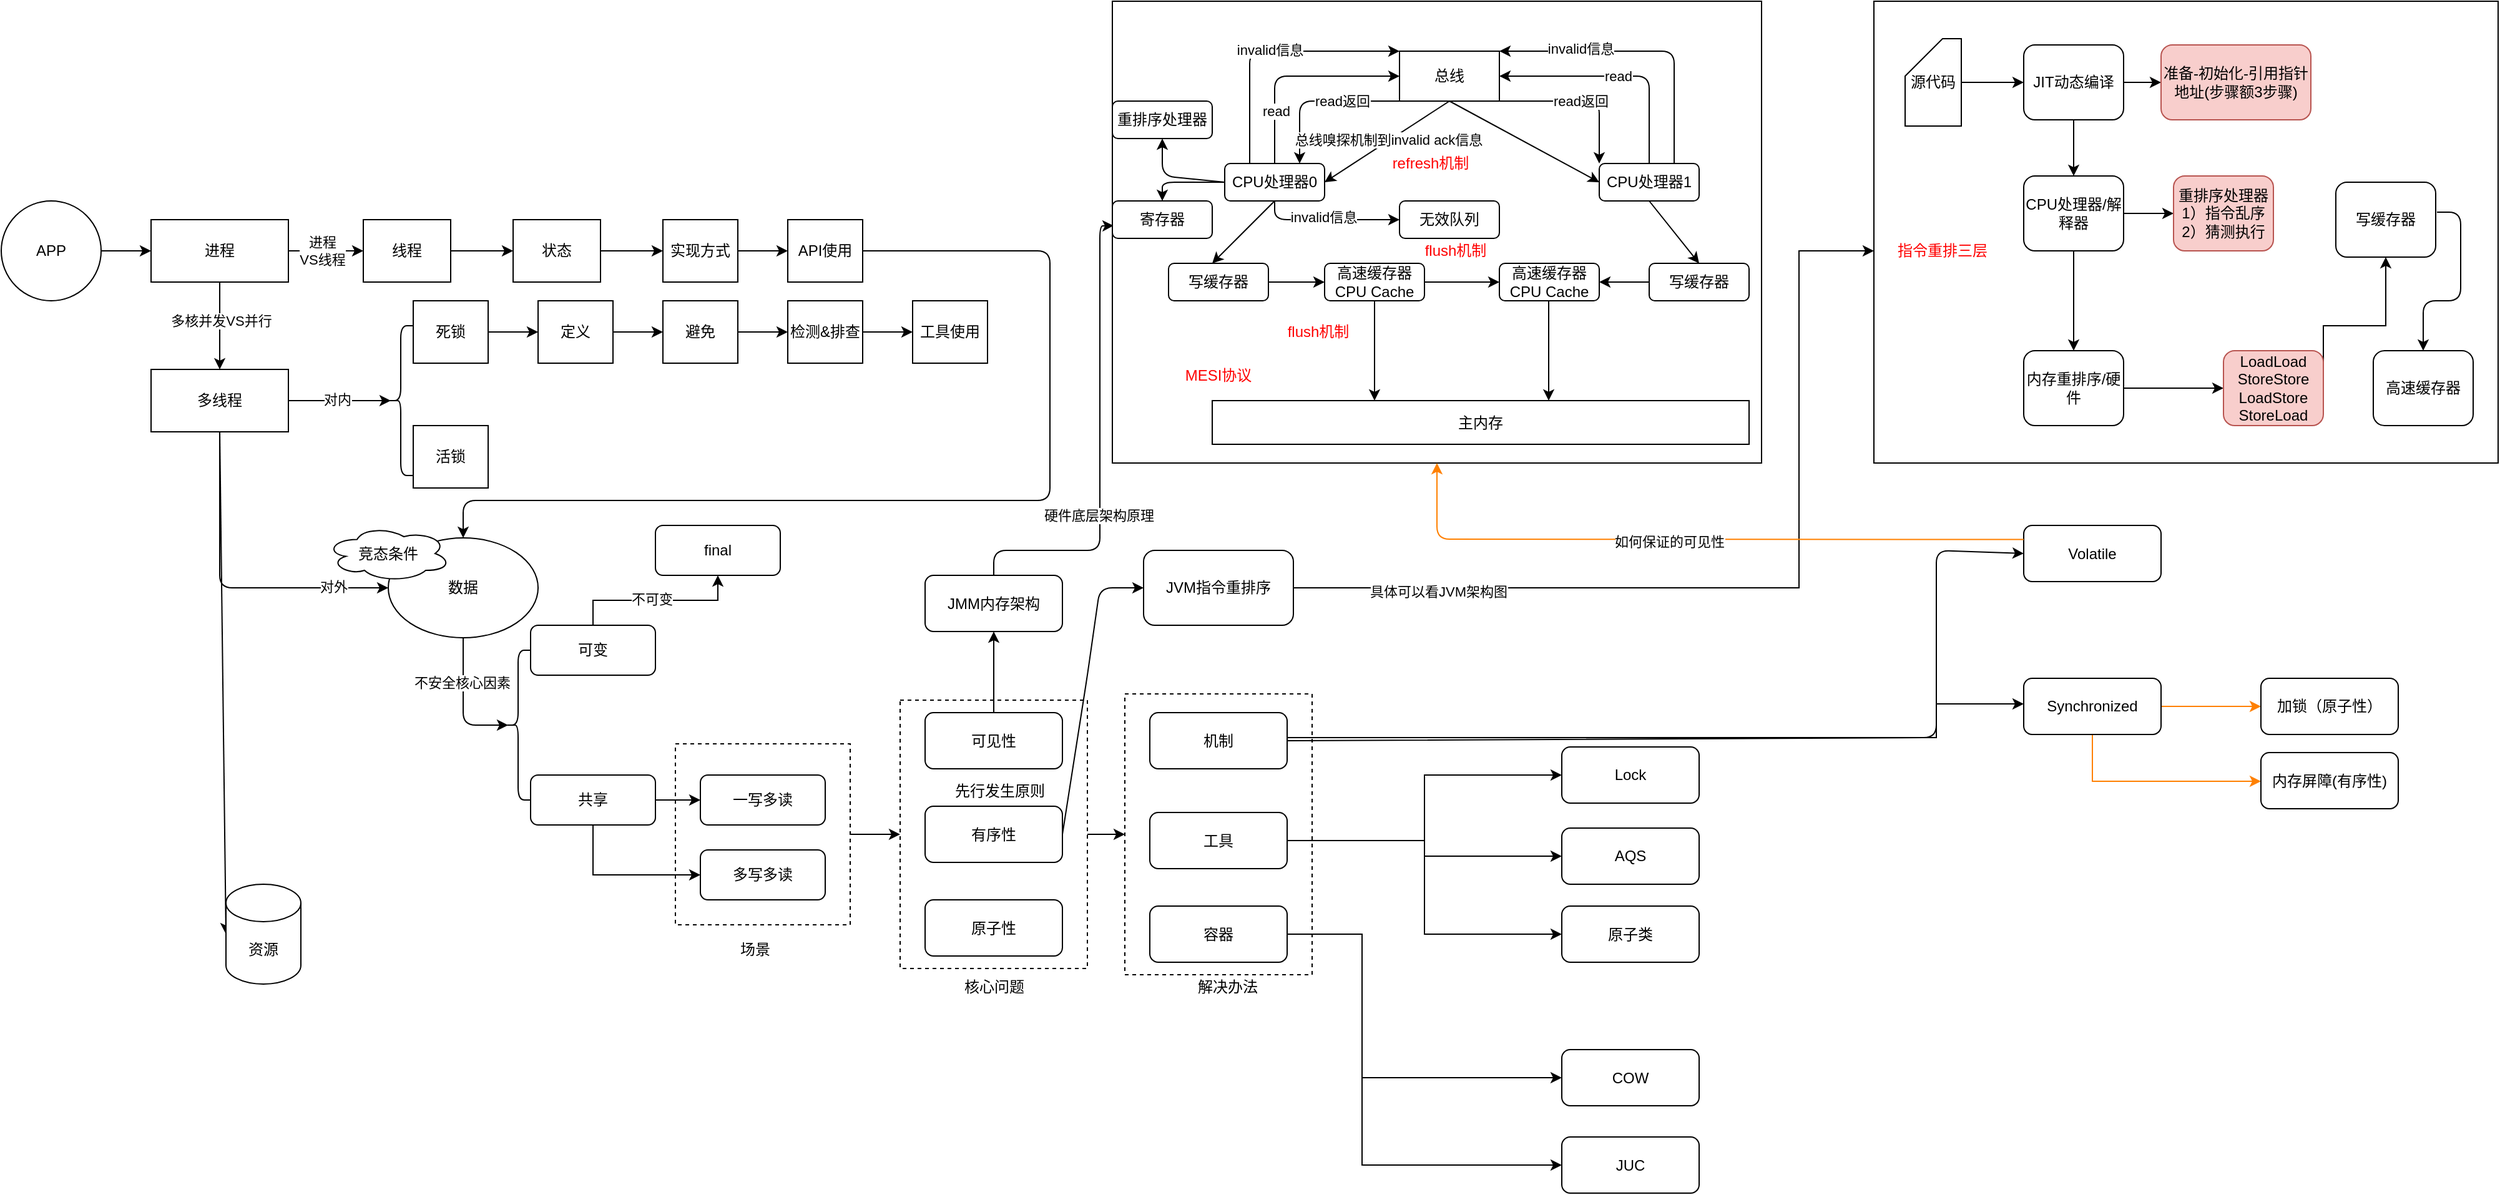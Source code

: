 <mxfile version="14.8.6" type="github">
  <diagram id="KB1vcJfw8zj7qNLRG0oM" name="Page-1">
    <mxGraphModel dx="946" dy="1719" grid="1" gridSize="10" guides="1" tooltips="1" connect="1" arrows="1" fold="1" page="1" pageScale="1" pageWidth="827" pageHeight="1169" math="0" shadow="0">
      <root>
        <mxCell id="0" />
        <mxCell id="1" parent="0" />
        <mxCell id="Qtu0secbyMmHB0UshVdj-67" value="" style="rounded=0;whiteSpace=wrap;html=1;dashed=1;" vertex="1" parent="1">
          <mxGeometry x="910" y="515" width="150" height="225" as="geometry" />
        </mxCell>
        <mxCell id="Qtu0secbyMmHB0UshVdj-61" value="" style="rounded=0;whiteSpace=wrap;html=1;dashed=1;" vertex="1" parent="1">
          <mxGeometry x="730" y="520" width="150" height="215" as="geometry" />
        </mxCell>
        <mxCell id="Qtu0secbyMmHB0UshVdj-51" value="" style="rounded=0;whiteSpace=wrap;html=1;dashed=1;" vertex="1" parent="1">
          <mxGeometry x="550" y="555" width="140" height="145" as="geometry" />
        </mxCell>
        <mxCell id="Qtu0secbyMmHB0UshVdj-1" value="APP" style="ellipse;whiteSpace=wrap;html=1;aspect=fixed;" vertex="1" parent="1">
          <mxGeometry x="10" y="120" width="80" height="80" as="geometry" />
        </mxCell>
        <mxCell id="Qtu0secbyMmHB0UshVdj-5" value="" style="edgeStyle=orthogonalEdgeStyle;rounded=0;orthogonalLoop=1;jettySize=auto;html=1;" edge="1" parent="1" source="Qtu0secbyMmHB0UshVdj-2" target="Qtu0secbyMmHB0UshVdj-4">
          <mxGeometry relative="1" as="geometry" />
        </mxCell>
        <mxCell id="Qtu0secbyMmHB0UshVdj-15" value="进程&lt;br&gt;VS线程" style="edgeLabel;html=1;align=center;verticalAlign=middle;resizable=0;points=[];" vertex="1" connectable="0" parent="Qtu0secbyMmHB0UshVdj-5">
          <mxGeometry x="-0.1" relative="1" as="geometry">
            <mxPoint as="offset" />
          </mxGeometry>
        </mxCell>
        <mxCell id="Qtu0secbyMmHB0UshVdj-13" value="" style="edgeStyle=orthogonalEdgeStyle;rounded=0;orthogonalLoop=1;jettySize=auto;html=1;" edge="1" parent="1" source="Qtu0secbyMmHB0UshVdj-2" target="Qtu0secbyMmHB0UshVdj-12">
          <mxGeometry relative="1" as="geometry" />
        </mxCell>
        <mxCell id="Qtu0secbyMmHB0UshVdj-14" value="多核并发VS并行" style="edgeLabel;html=1;align=center;verticalAlign=middle;resizable=0;points=[];" vertex="1" connectable="0" parent="Qtu0secbyMmHB0UshVdj-13">
          <mxGeometry x="-0.127" y="1" relative="1" as="geometry">
            <mxPoint as="offset" />
          </mxGeometry>
        </mxCell>
        <mxCell id="Qtu0secbyMmHB0UshVdj-2" value="进程" style="rounded=0;whiteSpace=wrap;html=1;" vertex="1" parent="1">
          <mxGeometry x="130" y="135" width="110" height="50" as="geometry" />
        </mxCell>
        <mxCell id="Qtu0secbyMmHB0UshVdj-3" value="" style="endArrow=classic;html=1;exitX=1;exitY=0.5;exitDx=0;exitDy=0;entryX=0;entryY=0.5;entryDx=0;entryDy=0;" edge="1" parent="1" source="Qtu0secbyMmHB0UshVdj-1" target="Qtu0secbyMmHB0UshVdj-2">
          <mxGeometry width="50" height="50" relative="1" as="geometry">
            <mxPoint x="100" y="290" as="sourcePoint" />
            <mxPoint x="150" y="240" as="targetPoint" />
          </mxGeometry>
        </mxCell>
        <mxCell id="Qtu0secbyMmHB0UshVdj-7" value="" style="edgeStyle=orthogonalEdgeStyle;rounded=0;orthogonalLoop=1;jettySize=auto;html=1;" edge="1" parent="1" source="Qtu0secbyMmHB0UshVdj-4" target="Qtu0secbyMmHB0UshVdj-6">
          <mxGeometry relative="1" as="geometry" />
        </mxCell>
        <mxCell id="Qtu0secbyMmHB0UshVdj-4" value="线程" style="rounded=0;whiteSpace=wrap;html=1;" vertex="1" parent="1">
          <mxGeometry x="300" y="135" width="70" height="50" as="geometry" />
        </mxCell>
        <mxCell id="Qtu0secbyMmHB0UshVdj-9" value="" style="edgeStyle=orthogonalEdgeStyle;rounded=0;orthogonalLoop=1;jettySize=auto;html=1;" edge="1" parent="1" source="Qtu0secbyMmHB0UshVdj-6" target="Qtu0secbyMmHB0UshVdj-8">
          <mxGeometry relative="1" as="geometry" />
        </mxCell>
        <mxCell id="Qtu0secbyMmHB0UshVdj-6" value="状态" style="rounded=0;whiteSpace=wrap;html=1;" vertex="1" parent="1">
          <mxGeometry x="420" y="135" width="70" height="50" as="geometry" />
        </mxCell>
        <mxCell id="Qtu0secbyMmHB0UshVdj-11" value="" style="edgeStyle=orthogonalEdgeStyle;rounded=0;orthogonalLoop=1;jettySize=auto;html=1;" edge="1" parent="1" source="Qtu0secbyMmHB0UshVdj-8" target="Qtu0secbyMmHB0UshVdj-10">
          <mxGeometry relative="1" as="geometry" />
        </mxCell>
        <mxCell id="Qtu0secbyMmHB0UshVdj-8" value="实现方式" style="rounded=0;whiteSpace=wrap;html=1;" vertex="1" parent="1">
          <mxGeometry x="540" y="135" width="60" height="50" as="geometry" />
        </mxCell>
        <mxCell id="Qtu0secbyMmHB0UshVdj-10" value="API使用" style="rounded=0;whiteSpace=wrap;html=1;" vertex="1" parent="1">
          <mxGeometry x="640" y="135" width="60" height="50" as="geometry" />
        </mxCell>
        <mxCell id="Qtu0secbyMmHB0UshVdj-17" value="" style="edgeStyle=orthogonalEdgeStyle;rounded=0;orthogonalLoop=1;jettySize=auto;html=1;entryX=0.1;entryY=0.5;entryDx=0;entryDy=0;entryPerimeter=0;exitX=1;exitY=0.5;exitDx=0;exitDy=0;" edge="1" parent="1" source="Qtu0secbyMmHB0UshVdj-12" target="Qtu0secbyMmHB0UshVdj-20">
          <mxGeometry relative="1" as="geometry">
            <mxPoint x="300" y="100" as="sourcePoint" />
            <Array as="points">
              <mxPoint x="240" y="280" />
            </Array>
          </mxGeometry>
        </mxCell>
        <mxCell id="Qtu0secbyMmHB0UshVdj-18" value="对内" style="edgeLabel;html=1;align=center;verticalAlign=middle;resizable=0;points=[];" vertex="1" connectable="0" parent="Qtu0secbyMmHB0UshVdj-17">
          <mxGeometry x="-0.05" y="1" relative="1" as="geometry">
            <mxPoint as="offset" />
          </mxGeometry>
        </mxCell>
        <mxCell id="Qtu0secbyMmHB0UshVdj-12" value="多线程" style="rounded=0;whiteSpace=wrap;html=1;" vertex="1" parent="1">
          <mxGeometry x="130" y="255" width="110" height="50" as="geometry" />
        </mxCell>
        <mxCell id="Qtu0secbyMmHB0UshVdj-20" value="" style="shape=curlyBracket;whiteSpace=wrap;html=1;rounded=1;" vertex="1" parent="1">
          <mxGeometry x="320" y="220" width="20" height="120" as="geometry" />
        </mxCell>
        <mxCell id="Qtu0secbyMmHB0UshVdj-24" value="" style="edgeStyle=orthogonalEdgeStyle;rounded=0;orthogonalLoop=1;jettySize=auto;html=1;" edge="1" parent="1" source="Qtu0secbyMmHB0UshVdj-21" target="Qtu0secbyMmHB0UshVdj-23">
          <mxGeometry relative="1" as="geometry" />
        </mxCell>
        <mxCell id="Qtu0secbyMmHB0UshVdj-21" value="死锁" style="rounded=0;whiteSpace=wrap;html=1;" vertex="1" parent="1">
          <mxGeometry x="340" y="200" width="60" height="50" as="geometry" />
        </mxCell>
        <mxCell id="Qtu0secbyMmHB0UshVdj-22" value="活锁" style="rounded=0;whiteSpace=wrap;html=1;" vertex="1" parent="1">
          <mxGeometry x="340" y="300" width="60" height="50" as="geometry" />
        </mxCell>
        <mxCell id="Qtu0secbyMmHB0UshVdj-26" value="" style="edgeStyle=orthogonalEdgeStyle;rounded=0;orthogonalLoop=1;jettySize=auto;html=1;" edge="1" parent="1" source="Qtu0secbyMmHB0UshVdj-23" target="Qtu0secbyMmHB0UshVdj-25">
          <mxGeometry relative="1" as="geometry" />
        </mxCell>
        <mxCell id="Qtu0secbyMmHB0UshVdj-23" value="定义" style="rounded=0;whiteSpace=wrap;html=1;" vertex="1" parent="1">
          <mxGeometry x="440" y="200" width="60" height="50" as="geometry" />
        </mxCell>
        <mxCell id="Qtu0secbyMmHB0UshVdj-28" value="" style="edgeStyle=orthogonalEdgeStyle;rounded=0;orthogonalLoop=1;jettySize=auto;html=1;" edge="1" parent="1" source="Qtu0secbyMmHB0UshVdj-25" target="Qtu0secbyMmHB0UshVdj-27">
          <mxGeometry relative="1" as="geometry" />
        </mxCell>
        <mxCell id="Qtu0secbyMmHB0UshVdj-25" value="避免" style="rounded=0;whiteSpace=wrap;html=1;" vertex="1" parent="1">
          <mxGeometry x="540" y="200" width="60" height="50" as="geometry" />
        </mxCell>
        <mxCell id="Qtu0secbyMmHB0UshVdj-30" value="" style="edgeStyle=orthogonalEdgeStyle;rounded=0;orthogonalLoop=1;jettySize=auto;html=1;" edge="1" parent="1" source="Qtu0secbyMmHB0UshVdj-27" target="Qtu0secbyMmHB0UshVdj-29">
          <mxGeometry relative="1" as="geometry" />
        </mxCell>
        <mxCell id="Qtu0secbyMmHB0UshVdj-27" value="检测&amp;amp;排查" style="rounded=0;whiteSpace=wrap;html=1;" vertex="1" parent="1">
          <mxGeometry x="640" y="200" width="60" height="50" as="geometry" />
        </mxCell>
        <mxCell id="Qtu0secbyMmHB0UshVdj-29" value="工具使用" style="rounded=0;whiteSpace=wrap;html=1;" vertex="1" parent="1">
          <mxGeometry x="740" y="200" width="60" height="50" as="geometry" />
        </mxCell>
        <mxCell id="Qtu0secbyMmHB0UshVdj-32" value="" style="endArrow=classic;html=1;exitX=0.5;exitY=1;exitDx=0;exitDy=0;entryX=0;entryY=0.5;entryDx=0;entryDy=0;" edge="1" parent="1" source="Qtu0secbyMmHB0UshVdj-12" target="Qtu0secbyMmHB0UshVdj-34">
          <mxGeometry width="50" height="50" relative="1" as="geometry">
            <mxPoint x="180" y="470" as="sourcePoint" />
            <mxPoint x="327" y="535" as="targetPoint" />
            <Array as="points">
              <mxPoint x="185" y="430" />
            </Array>
          </mxGeometry>
        </mxCell>
        <mxCell id="Qtu0secbyMmHB0UshVdj-33" value="对外" style="edgeLabel;html=1;align=center;verticalAlign=middle;resizable=0;points=[];" vertex="1" connectable="0" parent="Qtu0secbyMmHB0UshVdj-32">
          <mxGeometry x="0.661" y="1" relative="1" as="geometry">
            <mxPoint as="offset" />
          </mxGeometry>
        </mxCell>
        <mxCell id="Qtu0secbyMmHB0UshVdj-34" value="数据" style="ellipse;whiteSpace=wrap;html=1;" vertex="1" parent="1">
          <mxGeometry x="320" y="390" width="120" height="80" as="geometry" />
        </mxCell>
        <mxCell id="Qtu0secbyMmHB0UshVdj-35" value="" style="endArrow=classic;html=1;exitX=1;exitY=0.5;exitDx=0;exitDy=0;entryX=0.5;entryY=0;entryDx=0;entryDy=0;" edge="1" parent="1" source="Qtu0secbyMmHB0UshVdj-10" target="Qtu0secbyMmHB0UshVdj-34">
          <mxGeometry width="50" height="50" relative="1" as="geometry">
            <mxPoint x="580" y="400" as="sourcePoint" />
            <mxPoint x="630" y="350" as="targetPoint" />
            <Array as="points">
              <mxPoint x="850" y="160" />
              <mxPoint x="850" y="360" />
              <mxPoint x="380" y="360" />
            </Array>
          </mxGeometry>
        </mxCell>
        <mxCell id="Qtu0secbyMmHB0UshVdj-37" value="竞态条件" style="ellipse;shape=cloud;whiteSpace=wrap;html=1;" vertex="1" parent="1">
          <mxGeometry x="270" y="380" width="100" height="45" as="geometry" />
        </mxCell>
        <mxCell id="Qtu0secbyMmHB0UshVdj-38" value="" style="shape=curlyBracket;whiteSpace=wrap;html=1;rounded=1;" vertex="1" parent="1">
          <mxGeometry x="414" y="480" width="20" height="120" as="geometry" />
        </mxCell>
        <mxCell id="Qtu0secbyMmHB0UshVdj-39" value="" style="endArrow=classic;html=1;entryX=0.1;entryY=0.5;entryDx=0;entryDy=0;entryPerimeter=0;exitX=0.5;exitY=1;exitDx=0;exitDy=0;" edge="1" parent="1" source="Qtu0secbyMmHB0UshVdj-34" target="Qtu0secbyMmHB0UshVdj-38">
          <mxGeometry width="50" height="50" relative="1" as="geometry">
            <mxPoint x="300" y="620" as="sourcePoint" />
            <mxPoint x="350" y="570" as="targetPoint" />
            <Array as="points">
              <mxPoint x="380" y="540" />
            </Array>
          </mxGeometry>
        </mxCell>
        <mxCell id="Qtu0secbyMmHB0UshVdj-42" value="不安全核心因素" style="edgeLabel;html=1;align=center;verticalAlign=middle;resizable=0;points=[];" vertex="1" connectable="0" parent="Qtu0secbyMmHB0UshVdj-39">
          <mxGeometry x="-0.321" y="-1" relative="1" as="geometry">
            <mxPoint as="offset" />
          </mxGeometry>
        </mxCell>
        <mxCell id="Qtu0secbyMmHB0UshVdj-45" value="" style="edgeStyle=orthogonalEdgeStyle;rounded=0;orthogonalLoop=1;jettySize=auto;html=1;exitX=0.5;exitY=0;exitDx=0;exitDy=0;" edge="1" parent="1" source="Qtu0secbyMmHB0UshVdj-40" target="Qtu0secbyMmHB0UshVdj-44">
          <mxGeometry relative="1" as="geometry" />
        </mxCell>
        <mxCell id="Qtu0secbyMmHB0UshVdj-46" value="不可变" style="edgeLabel;html=1;align=center;verticalAlign=middle;resizable=0;points=[];" vertex="1" connectable="0" parent="Qtu0secbyMmHB0UshVdj-45">
          <mxGeometry x="-0.043" y="1" relative="1" as="geometry">
            <mxPoint as="offset" />
          </mxGeometry>
        </mxCell>
        <mxCell id="Qtu0secbyMmHB0UshVdj-40" value="可变" style="rounded=1;whiteSpace=wrap;html=1;" vertex="1" parent="1">
          <mxGeometry x="434" y="460" width="100" height="40" as="geometry" />
        </mxCell>
        <mxCell id="Qtu0secbyMmHB0UshVdj-48" value="" style="edgeStyle=orthogonalEdgeStyle;rounded=0;orthogonalLoop=1;jettySize=auto;html=1;" edge="1" parent="1" source="Qtu0secbyMmHB0UshVdj-41" target="Qtu0secbyMmHB0UshVdj-47">
          <mxGeometry relative="1" as="geometry" />
        </mxCell>
        <mxCell id="Qtu0secbyMmHB0UshVdj-50" value="" style="edgeStyle=orthogonalEdgeStyle;rounded=0;orthogonalLoop=1;jettySize=auto;html=1;entryX=0;entryY=0.5;entryDx=0;entryDy=0;exitX=0.5;exitY=1;exitDx=0;exitDy=0;" edge="1" parent="1" source="Qtu0secbyMmHB0UshVdj-41" target="Qtu0secbyMmHB0UshVdj-49">
          <mxGeometry relative="1" as="geometry" />
        </mxCell>
        <mxCell id="Qtu0secbyMmHB0UshVdj-41" value="共享" style="rounded=1;whiteSpace=wrap;html=1;" vertex="1" parent="1">
          <mxGeometry x="434" y="580" width="100" height="40" as="geometry" />
        </mxCell>
        <mxCell id="Qtu0secbyMmHB0UshVdj-44" value="final" style="rounded=1;whiteSpace=wrap;html=1;" vertex="1" parent="1">
          <mxGeometry x="534" y="380" width="100" height="40" as="geometry" />
        </mxCell>
        <mxCell id="Qtu0secbyMmHB0UshVdj-47" value="一写多读" style="rounded=1;whiteSpace=wrap;html=1;" vertex="1" parent="1">
          <mxGeometry x="570" y="580" width="100" height="40" as="geometry" />
        </mxCell>
        <mxCell id="Qtu0secbyMmHB0UshVdj-49" value="多写多读" style="rounded=1;whiteSpace=wrap;html=1;" vertex="1" parent="1">
          <mxGeometry x="570" y="640" width="100" height="40" as="geometry" />
        </mxCell>
        <mxCell id="Qtu0secbyMmHB0UshVdj-84" value="" style="edgeStyle=orthogonalEdgeStyle;rounded=0;orthogonalLoop=1;jettySize=auto;html=1;" edge="1" parent="1" source="Qtu0secbyMmHB0UshVdj-53" target="Qtu0secbyMmHB0UshVdj-83">
          <mxGeometry relative="1" as="geometry" />
        </mxCell>
        <mxCell id="Qtu0secbyMmHB0UshVdj-53" value="可见性" style="rounded=1;whiteSpace=wrap;html=1;" vertex="1" parent="1">
          <mxGeometry x="750" y="530" width="110" height="45" as="geometry" />
        </mxCell>
        <mxCell id="Qtu0secbyMmHB0UshVdj-54" value="原子性" style="rounded=1;whiteSpace=wrap;html=1;" vertex="1" parent="1">
          <mxGeometry x="750" y="680" width="110" height="45" as="geometry" />
        </mxCell>
        <mxCell id="Qtu0secbyMmHB0UshVdj-55" value="有序性" style="rounded=1;whiteSpace=wrap;html=1;" vertex="1" parent="1">
          <mxGeometry x="750" y="605" width="110" height="45" as="geometry" />
        </mxCell>
        <mxCell id="Qtu0secbyMmHB0UshVdj-75" value="" style="edgeStyle=orthogonalEdgeStyle;rounded=0;orthogonalLoop=1;jettySize=auto;html=1;" edge="1" parent="1" source="Qtu0secbyMmHB0UshVdj-60" target="Qtu0secbyMmHB0UshVdj-74">
          <mxGeometry relative="1" as="geometry">
            <Array as="points">
              <mxPoint x="1560" y="550" />
              <mxPoint x="1560" y="523" />
            </Array>
          </mxGeometry>
        </mxCell>
        <mxCell id="Qtu0secbyMmHB0UshVdj-60" value="机制" style="rounded=1;whiteSpace=wrap;html=1;" vertex="1" parent="1">
          <mxGeometry x="930" y="530" width="110" height="45" as="geometry" />
        </mxCell>
        <mxCell id="Qtu0secbyMmHB0UshVdj-62" value="" style="endArrow=classic;html=1;entryX=0;entryY=0.5;entryDx=0;entryDy=0;exitX=1;exitY=0.5;exitDx=0;exitDy=0;" edge="1" parent="1" source="Qtu0secbyMmHB0UshVdj-51" target="Qtu0secbyMmHB0UshVdj-61">
          <mxGeometry width="50" height="50" relative="1" as="geometry">
            <mxPoint x="620" y="810" as="sourcePoint" />
            <mxPoint x="670" y="760" as="targetPoint" />
          </mxGeometry>
        </mxCell>
        <mxCell id="Qtu0secbyMmHB0UshVdj-63" value="场景" style="text;html=1;strokeColor=none;fillColor=none;align=center;verticalAlign=middle;whiteSpace=wrap;rounded=0;dashed=1;" vertex="1" parent="1">
          <mxGeometry x="594" y="710" width="40" height="20" as="geometry" />
        </mxCell>
        <mxCell id="Qtu0secbyMmHB0UshVdj-64" value="核心问题" style="text;html=1;strokeColor=none;fillColor=none;align=center;verticalAlign=middle;whiteSpace=wrap;rounded=0;dashed=1;" vertex="1" parent="1">
          <mxGeometry x="777.5" y="740" width="55" height="20" as="geometry" />
        </mxCell>
        <mxCell id="Qtu0secbyMmHB0UshVdj-77" value="" style="edgeStyle=orthogonalEdgeStyle;rounded=0;orthogonalLoop=1;jettySize=auto;html=1;exitX=1;exitY=0.5;exitDx=0;exitDy=0;entryX=0;entryY=0.5;entryDx=0;entryDy=0;" edge="1" parent="1" source="Qtu0secbyMmHB0UshVdj-65" target="Qtu0secbyMmHB0UshVdj-78">
          <mxGeometry relative="1" as="geometry" />
        </mxCell>
        <mxCell id="Qtu0secbyMmHB0UshVdj-65" value="工具" style="rounded=1;whiteSpace=wrap;html=1;" vertex="1" parent="1">
          <mxGeometry x="930" y="610" width="110" height="45" as="geometry" />
        </mxCell>
        <mxCell id="Qtu0secbyMmHB0UshVdj-86" value="" style="edgeStyle=orthogonalEdgeStyle;rounded=0;orthogonalLoop=1;jettySize=auto;html=1;entryX=0;entryY=0.5;entryDx=0;entryDy=0;" edge="1" parent="1" source="Qtu0secbyMmHB0UshVdj-66" target="Qtu0secbyMmHB0UshVdj-85">
          <mxGeometry relative="1" as="geometry">
            <Array as="points">
              <mxPoint x="1100" y="708" />
              <mxPoint x="1100" y="823" />
            </Array>
          </mxGeometry>
        </mxCell>
        <mxCell id="Qtu0secbyMmHB0UshVdj-66" value="容器" style="rounded=1;whiteSpace=wrap;html=1;" vertex="1" parent="1">
          <mxGeometry x="930" y="685" width="110" height="45" as="geometry" />
        </mxCell>
        <mxCell id="Qtu0secbyMmHB0UshVdj-68" value="" style="endArrow=classic;html=1;entryX=0;entryY=0.5;entryDx=0;entryDy=0;exitX=1;exitY=0.5;exitDx=0;exitDy=0;" edge="1" parent="1" source="Qtu0secbyMmHB0UshVdj-61" target="Qtu0secbyMmHB0UshVdj-67">
          <mxGeometry width="50" height="50" relative="1" as="geometry">
            <mxPoint x="710" y="810" as="sourcePoint" />
            <mxPoint x="760" y="760" as="targetPoint" />
          </mxGeometry>
        </mxCell>
        <mxCell id="Qtu0secbyMmHB0UshVdj-69" value="解决办法" style="text;html=1;strokeColor=none;fillColor=none;align=center;verticalAlign=middle;whiteSpace=wrap;rounded=0;dashed=1;" vertex="1" parent="1">
          <mxGeometry x="965" y="740" width="55" height="20" as="geometry" />
        </mxCell>
        <mxCell id="Qtu0secbyMmHB0UshVdj-70" value="" style="endArrow=classic;html=1;exitX=0.5;exitY=1;exitDx=0;exitDy=0;entryX=0;entryY=0.5;entryDx=0;entryDy=0;entryPerimeter=0;" edge="1" parent="1" source="Qtu0secbyMmHB0UshVdj-12" target="Qtu0secbyMmHB0UshVdj-71">
          <mxGeometry width="50" height="50" relative="1" as="geometry">
            <mxPoint x="180" y="610" as="sourcePoint" />
            <mxPoint x="230" y="560" as="targetPoint" />
          </mxGeometry>
        </mxCell>
        <mxCell id="Qtu0secbyMmHB0UshVdj-71" value="资源" style="shape=cylinder3;whiteSpace=wrap;html=1;boundedLbl=1;backgroundOutline=1;size=15;" vertex="1" parent="1">
          <mxGeometry x="190" y="667.5" width="60" height="80" as="geometry" />
        </mxCell>
        <mxCell id="Qtu0secbyMmHB0UshVdj-72" value="" style="endArrow=classic;html=1;exitX=1;exitY=0.5;exitDx=0;exitDy=0;entryX=0;entryY=0.5;entryDx=0;entryDy=0;" edge="1" parent="1" source="Qtu0secbyMmHB0UshVdj-60" target="Qtu0secbyMmHB0UshVdj-73">
          <mxGeometry width="50" height="50" relative="1" as="geometry">
            <mxPoint x="980" y="460" as="sourcePoint" />
            <mxPoint x="985" y="440" as="targetPoint" />
            <Array as="points">
              <mxPoint x="1560" y="550" />
              <mxPoint x="1560" y="400" />
            </Array>
          </mxGeometry>
        </mxCell>
        <mxCell id="Qtu0secbyMmHB0UshVdj-73" value="Volatile" style="rounded=1;whiteSpace=wrap;html=1;" vertex="1" parent="1">
          <mxGeometry x="1630" y="380" width="110" height="45" as="geometry" />
        </mxCell>
        <mxCell id="Qtu0secbyMmHB0UshVdj-164" value="" style="edgeStyle=orthogonalEdgeStyle;rounded=0;orthogonalLoop=1;jettySize=auto;html=1;strokeColor=#FF8000;" edge="1" parent="1" source="Qtu0secbyMmHB0UshVdj-74" target="Qtu0secbyMmHB0UshVdj-163">
          <mxGeometry relative="1" as="geometry" />
        </mxCell>
        <mxCell id="Qtu0secbyMmHB0UshVdj-166" value="" style="edgeStyle=orthogonalEdgeStyle;rounded=0;orthogonalLoop=1;jettySize=auto;html=1;strokeColor=#FF8000;" edge="1" parent="1" source="Qtu0secbyMmHB0UshVdj-74" target="Qtu0secbyMmHB0UshVdj-165">
          <mxGeometry relative="1" as="geometry">
            <Array as="points">
              <mxPoint x="1685" y="585" />
            </Array>
          </mxGeometry>
        </mxCell>
        <mxCell id="Qtu0secbyMmHB0UshVdj-74" value="Synchronized" style="rounded=1;whiteSpace=wrap;html=1;" vertex="1" parent="1">
          <mxGeometry x="1630" y="502.5" width="110" height="45" as="geometry" />
        </mxCell>
        <mxCell id="Qtu0secbyMmHB0UshVdj-76" value="Lock" style="rounded=1;whiteSpace=wrap;html=1;" vertex="1" parent="1">
          <mxGeometry x="1260" y="557.5" width="110" height="45" as="geometry" />
        </mxCell>
        <mxCell id="Qtu0secbyMmHB0UshVdj-78" value="AQS" style="rounded=1;whiteSpace=wrap;html=1;" vertex="1" parent="1">
          <mxGeometry x="1260" y="622.5" width="110" height="45" as="geometry" />
        </mxCell>
        <mxCell id="Qtu0secbyMmHB0UshVdj-80" value="" style="edgeStyle=orthogonalEdgeStyle;rounded=0;orthogonalLoop=1;jettySize=auto;html=1;exitX=1;exitY=0.5;exitDx=0;exitDy=0;entryX=0;entryY=0.5;entryDx=0;entryDy=0;" edge="1" parent="1" source="Qtu0secbyMmHB0UshVdj-65" target="Qtu0secbyMmHB0UshVdj-76">
          <mxGeometry relative="1" as="geometry">
            <mxPoint x="1050" y="642.5" as="sourcePoint" />
            <mxPoint x="1110" y="687.5" as="targetPoint" />
          </mxGeometry>
        </mxCell>
        <mxCell id="Qtu0secbyMmHB0UshVdj-81" value="原子类" style="rounded=1;whiteSpace=wrap;html=1;" vertex="1" parent="1">
          <mxGeometry x="1260" y="685" width="110" height="45" as="geometry" />
        </mxCell>
        <mxCell id="Qtu0secbyMmHB0UshVdj-82" value="" style="edgeStyle=orthogonalEdgeStyle;rounded=0;orthogonalLoop=1;jettySize=auto;html=1;exitX=1;exitY=0.5;exitDx=0;exitDy=0;entryX=0;entryY=0.5;entryDx=0;entryDy=0;" edge="1" parent="1" source="Qtu0secbyMmHB0UshVdj-65" target="Qtu0secbyMmHB0UshVdj-81">
          <mxGeometry relative="1" as="geometry">
            <mxPoint x="1050" y="642.5" as="sourcePoint" />
            <mxPoint x="1270" y="655" as="targetPoint" />
          </mxGeometry>
        </mxCell>
        <mxCell id="Qtu0secbyMmHB0UshVdj-83" value="JMM内存架构" style="rounded=1;whiteSpace=wrap;html=1;" vertex="1" parent="1">
          <mxGeometry x="750" y="420" width="110" height="45" as="geometry" />
        </mxCell>
        <mxCell id="Qtu0secbyMmHB0UshVdj-85" value="COW" style="rounded=1;whiteSpace=wrap;html=1;" vertex="1" parent="1">
          <mxGeometry x="1260" y="800" width="110" height="45" as="geometry" />
        </mxCell>
        <mxCell id="Qtu0secbyMmHB0UshVdj-88" value="JUC" style="rounded=1;whiteSpace=wrap;html=1;" vertex="1" parent="1">
          <mxGeometry x="1260" y="870" width="110" height="45" as="geometry" />
        </mxCell>
        <mxCell id="Qtu0secbyMmHB0UshVdj-89" value="" style="edgeStyle=orthogonalEdgeStyle;rounded=0;orthogonalLoop=1;jettySize=auto;html=1;entryX=0;entryY=0.5;entryDx=0;entryDy=0;exitX=1;exitY=0.5;exitDx=0;exitDy=0;" edge="1" parent="1" source="Qtu0secbyMmHB0UshVdj-66" target="Qtu0secbyMmHB0UshVdj-88">
          <mxGeometry relative="1" as="geometry">
            <mxPoint x="1050" y="717.5" as="sourcePoint" />
            <mxPoint x="1270" y="832.5" as="targetPoint" />
            <Array as="points">
              <mxPoint x="1100" y="708" />
              <mxPoint x="1100" y="893" />
            </Array>
          </mxGeometry>
        </mxCell>
        <mxCell id="Qtu0secbyMmHB0UshVdj-90" value="" style="endArrow=classic;html=1;exitX=0.5;exitY=0;exitDx=0;exitDy=0;entryX=0.002;entryY=0.486;entryDx=0;entryDy=0;entryPerimeter=0;" edge="1" parent="1" source="Qtu0secbyMmHB0UshVdj-83" target="Qtu0secbyMmHB0UshVdj-91">
          <mxGeometry width="50" height="50" relative="1" as="geometry">
            <mxPoint x="870" y="410" as="sourcePoint" />
            <mxPoint x="1060" y="120" as="targetPoint" />
            <Array as="points">
              <mxPoint x="805" y="400" />
              <mxPoint x="890" y="400" />
              <mxPoint x="890" y="140" />
            </Array>
          </mxGeometry>
        </mxCell>
        <mxCell id="Qtu0secbyMmHB0UshVdj-130" value="硬件底层架构原理" style="edgeLabel;html=1;align=center;verticalAlign=middle;resizable=0;points=[];" vertex="1" connectable="0" parent="Qtu0secbyMmHB0UshVdj-90">
          <mxGeometry x="-0.293" y="1" relative="1" as="geometry">
            <mxPoint as="offset" />
          </mxGeometry>
        </mxCell>
        <mxCell id="Qtu0secbyMmHB0UshVdj-91" value="" style="rounded=0;whiteSpace=wrap;html=1;" vertex="1" parent="1">
          <mxGeometry x="900" y="-40" width="520" height="370" as="geometry" />
        </mxCell>
        <mxCell id="Qtu0secbyMmHB0UshVdj-92" value="主内存" style="rounded=0;whiteSpace=wrap;html=1;" vertex="1" parent="1">
          <mxGeometry x="980" y="280" width="430" height="35" as="geometry" />
        </mxCell>
        <mxCell id="Qtu0secbyMmHB0UshVdj-93" value="CPU处理器0" style="rounded=1;whiteSpace=wrap;html=1;" vertex="1" parent="1">
          <mxGeometry x="990" y="90" width="80" height="30" as="geometry" />
        </mxCell>
        <mxCell id="Qtu0secbyMmHB0UshVdj-94" value="总线" style="rounded=0;whiteSpace=wrap;html=1;" vertex="1" parent="1">
          <mxGeometry x="1130" width="80" height="40" as="geometry" />
        </mxCell>
        <mxCell id="Qtu0secbyMmHB0UshVdj-95" value="" style="endArrow=classic;html=1;exitX=0.5;exitY=0;exitDx=0;exitDy=0;" edge="1" parent="1" source="Qtu0secbyMmHB0UshVdj-93">
          <mxGeometry width="50" height="50" relative="1" as="geometry">
            <mxPoint x="1010" y="50" as="sourcePoint" />
            <mxPoint x="1130" y="20" as="targetPoint" />
            <Array as="points">
              <mxPoint x="1030" y="20" />
            </Array>
          </mxGeometry>
        </mxCell>
        <mxCell id="Qtu0secbyMmHB0UshVdj-96" value="read" style="edgeLabel;html=1;align=center;verticalAlign=middle;resizable=0;points=[];" vertex="1" connectable="0" parent="Qtu0secbyMmHB0UshVdj-95">
          <mxGeometry x="-0.506" y="-1" relative="1" as="geometry">
            <mxPoint as="offset" />
          </mxGeometry>
        </mxCell>
        <mxCell id="Qtu0secbyMmHB0UshVdj-97" value="" style="endArrow=classic;html=1;entryX=0.75;entryY=0;entryDx=0;entryDy=0;exitX=0;exitY=1;exitDx=0;exitDy=0;" edge="1" parent="1" source="Qtu0secbyMmHB0UshVdj-94" target="Qtu0secbyMmHB0UshVdj-93">
          <mxGeometry width="50" height="50" relative="1" as="geometry">
            <mxPoint x="1110" y="150" as="sourcePoint" />
            <mxPoint x="1160" y="100" as="targetPoint" />
            <Array as="points">
              <mxPoint x="1050" y="40" />
            </Array>
          </mxGeometry>
        </mxCell>
        <mxCell id="Qtu0secbyMmHB0UshVdj-98" value="read返回" style="edgeLabel;html=1;align=center;verticalAlign=middle;resizable=0;points=[];" vertex="1" connectable="0" parent="Qtu0secbyMmHB0UshVdj-97">
          <mxGeometry x="-0.292" relative="1" as="geometry">
            <mxPoint as="offset" />
          </mxGeometry>
        </mxCell>
        <mxCell id="Qtu0secbyMmHB0UshVdj-99" value="" style="endArrow=classic;html=1;entryX=1;entryY=0.5;entryDx=0;entryDy=0;exitX=0.5;exitY=1;exitDx=0;exitDy=0;" edge="1" parent="1" source="Qtu0secbyMmHB0UshVdj-94" target="Qtu0secbyMmHB0UshVdj-93">
          <mxGeometry width="50" height="50" relative="1" as="geometry">
            <mxPoint x="1140" y="110" as="sourcePoint" />
            <mxPoint x="1190" y="60" as="targetPoint" />
          </mxGeometry>
        </mxCell>
        <mxCell id="Qtu0secbyMmHB0UshVdj-100" value="总线嗅探机制到invalid ack信息" style="edgeLabel;html=1;align=center;verticalAlign=middle;resizable=0;points=[];" vertex="1" connectable="0" parent="Qtu0secbyMmHB0UshVdj-99">
          <mxGeometry x="-0.028" y="-1" relative="1" as="geometry">
            <mxPoint as="offset" />
          </mxGeometry>
        </mxCell>
        <mxCell id="Qtu0secbyMmHB0UshVdj-101" value="" style="endArrow=classic;html=1;exitX=0.25;exitY=0;exitDx=0;exitDy=0;entryX=0;entryY=0;entryDx=0;entryDy=0;" edge="1" parent="1" source="Qtu0secbyMmHB0UshVdj-93" target="Qtu0secbyMmHB0UshVdj-94">
          <mxGeometry width="50" height="50" relative="1" as="geometry">
            <mxPoint x="940" y="70" as="sourcePoint" />
            <mxPoint x="990" y="20" as="targetPoint" />
            <Array as="points">
              <mxPoint x="1010" />
            </Array>
          </mxGeometry>
        </mxCell>
        <mxCell id="Qtu0secbyMmHB0UshVdj-102" value="invalid信息" style="edgeLabel;html=1;align=center;verticalAlign=middle;resizable=0;points=[];" vertex="1" connectable="0" parent="Qtu0secbyMmHB0UshVdj-101">
          <mxGeometry x="0.009" y="1" relative="1" as="geometry">
            <mxPoint as="offset" />
          </mxGeometry>
        </mxCell>
        <mxCell id="Qtu0secbyMmHB0UshVdj-103" value="&lt;font color=&quot;#ff0000&quot;&gt;refresh机制&lt;/font&gt;" style="text;html=1;strokeColor=none;fillColor=none;align=center;verticalAlign=middle;whiteSpace=wrap;rounded=0;" vertex="1" parent="1">
          <mxGeometry x="1110" y="80" width="90" height="20" as="geometry" />
        </mxCell>
        <mxCell id="Qtu0secbyMmHB0UshVdj-111" value="" style="edgeStyle=orthogonalEdgeStyle;rounded=0;orthogonalLoop=1;jettySize=auto;html=1;" edge="1" parent="1" source="Qtu0secbyMmHB0UshVdj-104" target="Qtu0secbyMmHB0UshVdj-110">
          <mxGeometry relative="1" as="geometry" />
        </mxCell>
        <mxCell id="Qtu0secbyMmHB0UshVdj-104" value="高速缓存器&lt;br&gt;CPU Cache" style="rounded=1;whiteSpace=wrap;html=1;" vertex="1" parent="1">
          <mxGeometry x="1070" y="170" width="80" height="30" as="geometry" />
        </mxCell>
        <mxCell id="Qtu0secbyMmHB0UshVdj-105" value="写缓存器" style="rounded=1;whiteSpace=wrap;html=1;" vertex="1" parent="1">
          <mxGeometry x="945" y="170" width="80" height="30" as="geometry" />
        </mxCell>
        <mxCell id="Qtu0secbyMmHB0UshVdj-106" value="" style="endArrow=classic;html=1;exitX=0.5;exitY=1;exitDx=0;exitDy=0;" edge="1" parent="1" source="Qtu0secbyMmHB0UshVdj-93">
          <mxGeometry width="50" height="50" relative="1" as="geometry">
            <mxPoint x="850" y="100" as="sourcePoint" />
            <mxPoint x="980" y="170" as="targetPoint" />
          </mxGeometry>
        </mxCell>
        <mxCell id="Qtu0secbyMmHB0UshVdj-107" value="" style="endArrow=classic;html=1;entryX=0;entryY=0.5;entryDx=0;entryDy=0;exitX=1;exitY=0.5;exitDx=0;exitDy=0;" edge="1" parent="1" source="Qtu0secbyMmHB0UshVdj-105" target="Qtu0secbyMmHB0UshVdj-104">
          <mxGeometry width="50" height="50" relative="1" as="geometry">
            <mxPoint x="1030" y="120" as="sourcePoint" />
            <mxPoint x="1140" y="120" as="targetPoint" />
          </mxGeometry>
        </mxCell>
        <mxCell id="Qtu0secbyMmHB0UshVdj-108" value="" style="endArrow=classic;html=1;exitX=0.5;exitY=1;exitDx=0;exitDy=0;" edge="1" parent="1" source="Qtu0secbyMmHB0UshVdj-104">
          <mxGeometry width="50" height="50" relative="1" as="geometry">
            <mxPoint x="1170" y="180" as="sourcePoint" />
            <mxPoint x="1110" y="280" as="targetPoint" />
          </mxGeometry>
        </mxCell>
        <mxCell id="Qtu0secbyMmHB0UshVdj-109" value="&lt;font color=&quot;#ff0000&quot;&gt;flush机制&lt;/font&gt;" style="text;html=1;strokeColor=none;fillColor=none;align=center;verticalAlign=middle;whiteSpace=wrap;rounded=0;" vertex="1" parent="1">
          <mxGeometry x="1020" y="215" width="90" height="20" as="geometry" />
        </mxCell>
        <mxCell id="Qtu0secbyMmHB0UshVdj-110" value="高速缓存器&lt;br&gt;CPU Cache" style="rounded=1;whiteSpace=wrap;html=1;" vertex="1" parent="1">
          <mxGeometry x="1210" y="170" width="80" height="30" as="geometry" />
        </mxCell>
        <mxCell id="Qtu0secbyMmHB0UshVdj-112" value="&lt;font color=&quot;#ff0000&quot;&gt;flush机制&lt;/font&gt;" style="text;html=1;strokeColor=none;fillColor=none;align=center;verticalAlign=middle;whiteSpace=wrap;rounded=0;" vertex="1" parent="1">
          <mxGeometry x="1130" y="150" width="90" height="20" as="geometry" />
        </mxCell>
        <mxCell id="Qtu0secbyMmHB0UshVdj-114" value="" style="edgeStyle=orthogonalEdgeStyle;rounded=0;orthogonalLoop=1;jettySize=auto;html=1;entryX=1;entryY=0.5;entryDx=0;entryDy=0;" edge="1" parent="1" source="Qtu0secbyMmHB0UshVdj-113" target="Qtu0secbyMmHB0UshVdj-110">
          <mxGeometry relative="1" as="geometry" />
        </mxCell>
        <mxCell id="Qtu0secbyMmHB0UshVdj-113" value="写缓存器" style="rounded=1;whiteSpace=wrap;html=1;" vertex="1" parent="1">
          <mxGeometry x="1330" y="170" width="80" height="30" as="geometry" />
        </mxCell>
        <mxCell id="Qtu0secbyMmHB0UshVdj-115" value="CPU处理器1" style="rounded=1;whiteSpace=wrap;html=1;" vertex="1" parent="1">
          <mxGeometry x="1290" y="90" width="80" height="30" as="geometry" />
        </mxCell>
        <mxCell id="Qtu0secbyMmHB0UshVdj-116" value="" style="endArrow=classic;html=1;entryX=0.5;entryY=0;entryDx=0;entryDy=0;exitX=0.5;exitY=1;exitDx=0;exitDy=0;" edge="1" parent="1" source="Qtu0secbyMmHB0UshVdj-115" target="Qtu0secbyMmHB0UshVdj-113">
          <mxGeometry width="50" height="50" relative="1" as="geometry">
            <mxPoint x="1300" y="70" as="sourcePoint" />
            <mxPoint x="1350" y="20" as="targetPoint" />
          </mxGeometry>
        </mxCell>
        <mxCell id="Qtu0secbyMmHB0UshVdj-117" value="" style="endArrow=classic;html=1;exitX=0.75;exitY=0;exitDx=0;exitDy=0;entryX=1;entryY=0;entryDx=0;entryDy=0;" edge="1" parent="1" source="Qtu0secbyMmHB0UshVdj-115" target="Qtu0secbyMmHB0UshVdj-94">
          <mxGeometry width="50" height="50" relative="1" as="geometry">
            <mxPoint x="1250" y="70" as="sourcePoint" />
            <mxPoint x="1300" y="20" as="targetPoint" />
            <Array as="points">
              <mxPoint x="1350" />
            </Array>
          </mxGeometry>
        </mxCell>
        <mxCell id="Qtu0secbyMmHB0UshVdj-118" value="invalid信息" style="edgeLabel;html=1;align=center;verticalAlign=middle;resizable=0;points=[];" vertex="1" connectable="0" parent="Qtu0secbyMmHB0UshVdj-117">
          <mxGeometry x="0.435" y="-2" relative="1" as="geometry">
            <mxPoint as="offset" />
          </mxGeometry>
        </mxCell>
        <mxCell id="Qtu0secbyMmHB0UshVdj-119" value="read" style="endArrow=classic;html=1;entryX=1;entryY=0.5;entryDx=0;entryDy=0;exitX=0.5;exitY=0;exitDx=0;exitDy=0;" edge="1" parent="1" source="Qtu0secbyMmHB0UshVdj-115" target="Qtu0secbyMmHB0UshVdj-94">
          <mxGeometry width="50" height="50" relative="1" as="geometry">
            <mxPoint x="1240" y="120" as="sourcePoint" />
            <mxPoint x="1290" y="70" as="targetPoint" />
            <Array as="points">
              <mxPoint x="1330" y="20" />
            </Array>
          </mxGeometry>
        </mxCell>
        <mxCell id="Qtu0secbyMmHB0UshVdj-120" value="read返回" style="endArrow=classic;html=1;entryX=0;entryY=0;entryDx=0;entryDy=0;" edge="1" parent="1" target="Qtu0secbyMmHB0UshVdj-115">
          <mxGeometry width="50" height="50" relative="1" as="geometry">
            <mxPoint x="1210" y="40" as="sourcePoint" />
            <mxPoint x="1310" y="-100" as="targetPoint" />
            <Array as="points">
              <mxPoint x="1290" y="40" />
            </Array>
          </mxGeometry>
        </mxCell>
        <mxCell id="Qtu0secbyMmHB0UshVdj-121" value="" style="endArrow=classic;html=1;entryX=0;entryY=0.5;entryDx=0;entryDy=0;" edge="1" parent="1" target="Qtu0secbyMmHB0UshVdj-115">
          <mxGeometry width="50" height="50" relative="1" as="geometry">
            <mxPoint x="1170" y="40" as="sourcePoint" />
            <mxPoint x="1250" y="90" as="targetPoint" />
          </mxGeometry>
        </mxCell>
        <mxCell id="Qtu0secbyMmHB0UshVdj-122" value="" style="endArrow=classic;html=1;exitX=0.5;exitY=1;exitDx=0;exitDy=0;" edge="1" parent="1">
          <mxGeometry width="50" height="50" relative="1" as="geometry">
            <mxPoint x="1249.5" y="200" as="sourcePoint" />
            <mxPoint x="1249.5" y="280" as="targetPoint" />
          </mxGeometry>
        </mxCell>
        <mxCell id="Qtu0secbyMmHB0UshVdj-123" value="重排序处理器" style="rounded=1;whiteSpace=wrap;html=1;" vertex="1" parent="1">
          <mxGeometry x="900" y="40" width="80" height="30" as="geometry" />
        </mxCell>
        <mxCell id="Qtu0secbyMmHB0UshVdj-124" value="寄存器" style="rounded=1;whiteSpace=wrap;html=1;" vertex="1" parent="1">
          <mxGeometry x="900" y="120" width="80" height="30" as="geometry" />
        </mxCell>
        <mxCell id="Qtu0secbyMmHB0UshVdj-125" value="" style="endArrow=classic;html=1;exitX=0;exitY=0.5;exitDx=0;exitDy=0;entryX=0.5;entryY=0;entryDx=0;entryDy=0;" edge="1" parent="1" source="Qtu0secbyMmHB0UshVdj-93" target="Qtu0secbyMmHB0UshVdj-124">
          <mxGeometry width="50" height="50" relative="1" as="geometry">
            <mxPoint x="780" y="100" as="sourcePoint" />
            <mxPoint x="830" y="50" as="targetPoint" />
            <Array as="points">
              <mxPoint x="940" y="105" />
            </Array>
          </mxGeometry>
        </mxCell>
        <mxCell id="Qtu0secbyMmHB0UshVdj-126" value="" style="endArrow=classic;html=1;entryX=0.5;entryY=1;entryDx=0;entryDy=0;exitX=0;exitY=0.5;exitDx=0;exitDy=0;" edge="1" parent="1" source="Qtu0secbyMmHB0UshVdj-93" target="Qtu0secbyMmHB0UshVdj-123">
          <mxGeometry width="50" height="50" relative="1" as="geometry">
            <mxPoint x="910" y="110" as="sourcePoint" />
            <mxPoint x="960" y="60" as="targetPoint" />
            <Array as="points">
              <mxPoint x="940" y="100" />
            </Array>
          </mxGeometry>
        </mxCell>
        <mxCell id="Qtu0secbyMmHB0UshVdj-127" value="无效队列" style="rounded=1;whiteSpace=wrap;html=1;" vertex="1" parent="1">
          <mxGeometry x="1130" y="120" width="80" height="30" as="geometry" />
        </mxCell>
        <mxCell id="Qtu0secbyMmHB0UshVdj-128" value="" style="endArrow=classic;html=1;entryX=0;entryY=0.5;entryDx=0;entryDy=0;exitX=0.5;exitY=1;exitDx=0;exitDy=0;" edge="1" parent="1" source="Qtu0secbyMmHB0UshVdj-93" target="Qtu0secbyMmHB0UshVdj-127">
          <mxGeometry width="50" height="50" relative="1" as="geometry">
            <mxPoint x="730" y="100" as="sourcePoint" />
            <mxPoint x="780" y="50" as="targetPoint" />
            <Array as="points">
              <mxPoint x="1030" y="135" />
            </Array>
          </mxGeometry>
        </mxCell>
        <mxCell id="Qtu0secbyMmHB0UshVdj-129" value="invalid信息" style="edgeLabel;html=1;align=center;verticalAlign=middle;resizable=0;points=[];" vertex="1" connectable="0" parent="Qtu0secbyMmHB0UshVdj-128">
          <mxGeometry x="-0.061" y="2" relative="1" as="geometry">
            <mxPoint as="offset" />
          </mxGeometry>
        </mxCell>
        <mxCell id="Qtu0secbyMmHB0UshVdj-131" value="" style="endArrow=classic;html=1;entryX=0;entryY=0.5;entryDx=0;entryDy=0;exitX=1;exitY=0.5;exitDx=0;exitDy=0;" edge="1" parent="1" source="Qtu0secbyMmHB0UshVdj-55" target="Qtu0secbyMmHB0UshVdj-132">
          <mxGeometry width="50" height="50" relative="1" as="geometry">
            <mxPoint x="840" y="530" as="sourcePoint" />
            <mxPoint x="900" y="470" as="targetPoint" />
            <Array as="points">
              <mxPoint x="880" y="500" />
              <mxPoint x="890" y="430" />
            </Array>
          </mxGeometry>
        </mxCell>
        <mxCell id="Qtu0secbyMmHB0UshVdj-134" value="" style="edgeStyle=orthogonalEdgeStyle;rounded=0;orthogonalLoop=1;jettySize=auto;html=1;exitX=1;exitY=0.5;exitDx=0;exitDy=0;" edge="1" parent="1" source="Qtu0secbyMmHB0UshVdj-132" target="Qtu0secbyMmHB0UshVdj-133">
          <mxGeometry relative="1" as="geometry">
            <mxPoint x="1030" y="430" as="sourcePoint" />
            <Array as="points">
              <mxPoint x="1450" y="430" />
              <mxPoint x="1450" y="160" />
            </Array>
          </mxGeometry>
        </mxCell>
        <mxCell id="Qtu0secbyMmHB0UshVdj-136" value="具体可以看JVM架构图" style="edgeLabel;html=1;align=center;verticalAlign=middle;resizable=0;points=[];" vertex="1" connectable="0" parent="Qtu0secbyMmHB0UshVdj-134">
          <mxGeometry x="-0.685" y="-3" relative="1" as="geometry">
            <mxPoint as="offset" />
          </mxGeometry>
        </mxCell>
        <mxCell id="Qtu0secbyMmHB0UshVdj-132" value="JVM指令重排序" style="rounded=1;whiteSpace=wrap;html=1;" vertex="1" parent="1">
          <mxGeometry x="925" y="400" width="120" height="60" as="geometry" />
        </mxCell>
        <mxCell id="Qtu0secbyMmHB0UshVdj-133" value="" style="whiteSpace=wrap;html=1;rounded=0;" vertex="1" parent="1">
          <mxGeometry x="1510" y="-40" width="500" height="370" as="geometry" />
        </mxCell>
        <mxCell id="Qtu0secbyMmHB0UshVdj-137" value="源代码" style="shape=card;whiteSpace=wrap;html=1;rounded=0;" vertex="1" parent="1">
          <mxGeometry x="1535" y="-10" width="45" height="70" as="geometry" />
        </mxCell>
        <mxCell id="Qtu0secbyMmHB0UshVdj-140" value="" style="edgeStyle=orthogonalEdgeStyle;rounded=0;orthogonalLoop=1;jettySize=auto;html=1;" edge="1" parent="1" source="Qtu0secbyMmHB0UshVdj-138" target="Qtu0secbyMmHB0UshVdj-139">
          <mxGeometry relative="1" as="geometry" />
        </mxCell>
        <mxCell id="Qtu0secbyMmHB0UshVdj-144" value="" style="edgeStyle=orthogonalEdgeStyle;rounded=0;orthogonalLoop=1;jettySize=auto;html=1;" edge="1" parent="1" source="Qtu0secbyMmHB0UshVdj-138" target="Qtu0secbyMmHB0UshVdj-143">
          <mxGeometry relative="1" as="geometry" />
        </mxCell>
        <mxCell id="Qtu0secbyMmHB0UshVdj-138" value="JIT动态编译" style="rounded=1;whiteSpace=wrap;html=1;" vertex="1" parent="1">
          <mxGeometry x="1630" y="-5" width="80" height="60" as="geometry" />
        </mxCell>
        <mxCell id="Qtu0secbyMmHB0UshVdj-139" value="准备-初始化-引用指针地址(步骤额3步骤)" style="rounded=1;whiteSpace=wrap;html=1;fillColor=#f8cecc;strokeColor=#b85450;" vertex="1" parent="1">
          <mxGeometry x="1740" y="-5" width="120" height="60" as="geometry" />
        </mxCell>
        <mxCell id="Qtu0secbyMmHB0UshVdj-141" value="" style="endArrow=classic;html=1;entryX=0;entryY=0.5;entryDx=0;entryDy=0;" edge="1" parent="1" source="Qtu0secbyMmHB0UshVdj-137" target="Qtu0secbyMmHB0UshVdj-138">
          <mxGeometry width="50" height="50" relative="1" as="geometry">
            <mxPoint x="1580" y="140" as="sourcePoint" />
            <mxPoint x="1630" y="90" as="targetPoint" />
          </mxGeometry>
        </mxCell>
        <mxCell id="Qtu0secbyMmHB0UshVdj-146" value="" style="edgeStyle=orthogonalEdgeStyle;rounded=0;orthogonalLoop=1;jettySize=auto;html=1;" edge="1" parent="1" source="Qtu0secbyMmHB0UshVdj-143" target="Qtu0secbyMmHB0UshVdj-145">
          <mxGeometry relative="1" as="geometry" />
        </mxCell>
        <mxCell id="Qtu0secbyMmHB0UshVdj-152" value="" style="edgeStyle=orthogonalEdgeStyle;rounded=0;orthogonalLoop=1;jettySize=auto;html=1;" edge="1" parent="1" source="Qtu0secbyMmHB0UshVdj-143" target="Qtu0secbyMmHB0UshVdj-151">
          <mxGeometry relative="1" as="geometry" />
        </mxCell>
        <mxCell id="Qtu0secbyMmHB0UshVdj-143" value="CPU处理器/解释器" style="rounded=1;whiteSpace=wrap;html=1;" vertex="1" parent="1">
          <mxGeometry x="1630" y="100" width="80" height="60" as="geometry" />
        </mxCell>
        <mxCell id="Qtu0secbyMmHB0UshVdj-148" value="" style="edgeStyle=orthogonalEdgeStyle;rounded=0;orthogonalLoop=1;jettySize=auto;html=1;exitX=1;exitY=0.5;exitDx=0;exitDy=0;" edge="1" parent="1" source="Qtu0secbyMmHB0UshVdj-155" target="Qtu0secbyMmHB0UshVdj-147">
          <mxGeometry relative="1" as="geometry">
            <Array as="points">
              <mxPoint x="1870" y="220" />
              <mxPoint x="1920" y="220" />
            </Array>
          </mxGeometry>
        </mxCell>
        <mxCell id="Qtu0secbyMmHB0UshVdj-145" value="重排序处理器&lt;br&gt;1）指令乱序&lt;br&gt;2）猜测执行" style="rounded=1;whiteSpace=wrap;html=1;fillColor=#f8cecc;strokeColor=#b85450;" vertex="1" parent="1">
          <mxGeometry x="1750" y="100" width="80" height="60" as="geometry" />
        </mxCell>
        <mxCell id="Qtu0secbyMmHB0UshVdj-147" value="写缓存器" style="rounded=1;whiteSpace=wrap;html=1;" vertex="1" parent="1">
          <mxGeometry x="1880" y="105" width="80" height="60" as="geometry" />
        </mxCell>
        <mxCell id="Qtu0secbyMmHB0UshVdj-149" value="高速缓存器" style="rounded=1;whiteSpace=wrap;html=1;" vertex="1" parent="1">
          <mxGeometry x="1910" y="240" width="80" height="60" as="geometry" />
        </mxCell>
        <mxCell id="Qtu0secbyMmHB0UshVdj-156" value="" style="edgeStyle=orthogonalEdgeStyle;rounded=0;orthogonalLoop=1;jettySize=auto;html=1;" edge="1" parent="1" source="Qtu0secbyMmHB0UshVdj-151" target="Qtu0secbyMmHB0UshVdj-155">
          <mxGeometry relative="1" as="geometry" />
        </mxCell>
        <mxCell id="Qtu0secbyMmHB0UshVdj-151" value="内存重排序/硬件" style="rounded=1;whiteSpace=wrap;html=1;" vertex="1" parent="1">
          <mxGeometry x="1630" y="240" width="80" height="60" as="geometry" />
        </mxCell>
        <mxCell id="Qtu0secbyMmHB0UshVdj-154" value="先行发生原则" style="text;html=1;strokeColor=none;fillColor=none;align=center;verticalAlign=middle;whiteSpace=wrap;rounded=0;" vertex="1" parent="1">
          <mxGeometry x="760" y="583" width="100" height="20" as="geometry" />
        </mxCell>
        <mxCell id="Qtu0secbyMmHB0UshVdj-155" value="LoadLoad&lt;br&gt;StoreStore&lt;br&gt;LoadStore&lt;br&gt;StoreLoad" style="rounded=1;whiteSpace=wrap;html=1;fillColor=#f8cecc;strokeColor=#b85450;" vertex="1" parent="1">
          <mxGeometry x="1790" y="240" width="80" height="60" as="geometry" />
        </mxCell>
        <mxCell id="Qtu0secbyMmHB0UshVdj-157" value="" style="endArrow=classic;html=1;entryX=0.5;entryY=0;entryDx=0;entryDy=0;exitX=1.013;exitY=0.4;exitDx=0;exitDy=0;exitPerimeter=0;" edge="1" parent="1" source="Qtu0secbyMmHB0UshVdj-147" target="Qtu0secbyMmHB0UshVdj-149">
          <mxGeometry width="50" height="50" relative="1" as="geometry">
            <mxPoint x="1710" y="-70" as="sourcePoint" />
            <mxPoint x="1760" y="-120" as="targetPoint" />
            <Array as="points">
              <mxPoint x="1980" y="129" />
              <mxPoint x="1980" y="200" />
              <mxPoint x="1950" y="200" />
            </Array>
          </mxGeometry>
        </mxCell>
        <mxCell id="Qtu0secbyMmHB0UshVdj-158" value="&lt;font color=&quot;#ff0000&quot;&gt;MESI协议&lt;/font&gt;" style="text;html=1;strokeColor=none;fillColor=none;align=center;verticalAlign=middle;whiteSpace=wrap;rounded=0;" vertex="1" parent="1">
          <mxGeometry x="940" y="250" width="90" height="20" as="geometry" />
        </mxCell>
        <mxCell id="Qtu0secbyMmHB0UshVdj-159" value="&lt;font color=&quot;#ff0000&quot;&gt;指令重排三层&lt;/font&gt;" style="text;html=1;strokeColor=none;fillColor=none;align=center;verticalAlign=middle;whiteSpace=wrap;rounded=0;" vertex="1" parent="1">
          <mxGeometry x="1520" y="150" width="90" height="20" as="geometry" />
        </mxCell>
        <mxCell id="Qtu0secbyMmHB0UshVdj-160" value="" style="endArrow=classic;html=1;exitX=0;exitY=0.25;exitDx=0;exitDy=0;entryX=0.5;entryY=1;entryDx=0;entryDy=0;strokeColor=#FF8000;" edge="1" parent="1" source="Qtu0secbyMmHB0UshVdj-73" target="Qtu0secbyMmHB0UshVdj-91">
          <mxGeometry width="50" height="50" relative="1" as="geometry">
            <mxPoint x="1330" y="420" as="sourcePoint" />
            <mxPoint x="1380" y="370" as="targetPoint" />
            <Array as="points">
              <mxPoint x="1160" y="391" />
            </Array>
          </mxGeometry>
        </mxCell>
        <mxCell id="Qtu0secbyMmHB0UshVdj-161" value="如何保证的可见性" style="edgeLabel;html=1;align=center;verticalAlign=middle;resizable=0;points=[];" vertex="1" connectable="0" parent="Qtu0secbyMmHB0UshVdj-160">
          <mxGeometry x="0.07" y="2" relative="1" as="geometry">
            <mxPoint as="offset" />
          </mxGeometry>
        </mxCell>
        <mxCell id="Qtu0secbyMmHB0UshVdj-163" value="加锁（原子性）" style="rounded=1;whiteSpace=wrap;html=1;" vertex="1" parent="1">
          <mxGeometry x="1820" y="502.5" width="110" height="45" as="geometry" />
        </mxCell>
        <mxCell id="Qtu0secbyMmHB0UshVdj-165" value="内存屏障(有序性)" style="rounded=1;whiteSpace=wrap;html=1;" vertex="1" parent="1">
          <mxGeometry x="1820" y="562" width="110" height="45" as="geometry" />
        </mxCell>
      </root>
    </mxGraphModel>
  </diagram>
</mxfile>
